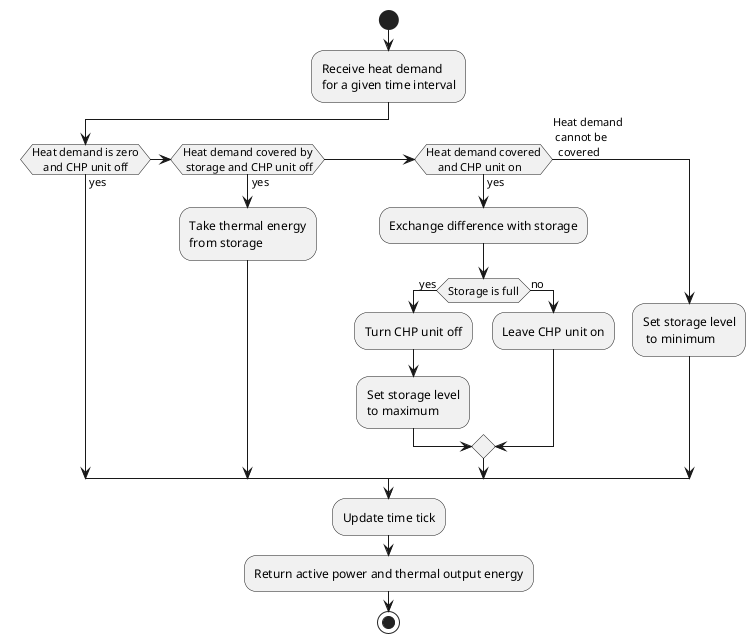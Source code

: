 @startuml
start
:Receive heat demand\nfor a given time interval;
if (Heat demand is zero
    and CHP unit off) then (yes)
elseif (Heat demand covered by
 storage and CHP unit off) then (yes)
    :Take thermal energy\nfrom storage;
elseif (Heat demand covered
    and CHP unit on) then (yes)
    :Exchange difference with storage;
    if (Storage is full) then (yes)
        :Turn CHP unit off;
        :Set storage level\nto maximum;
    else (no)
        :Leave CHP unit on;
    endif
else (Heat demand
 cannot be\n  covered)
    :Set storage level
     to minimum;
endif
:Update time tick;
:Return active power and thermal output energy;
stop
@enduml